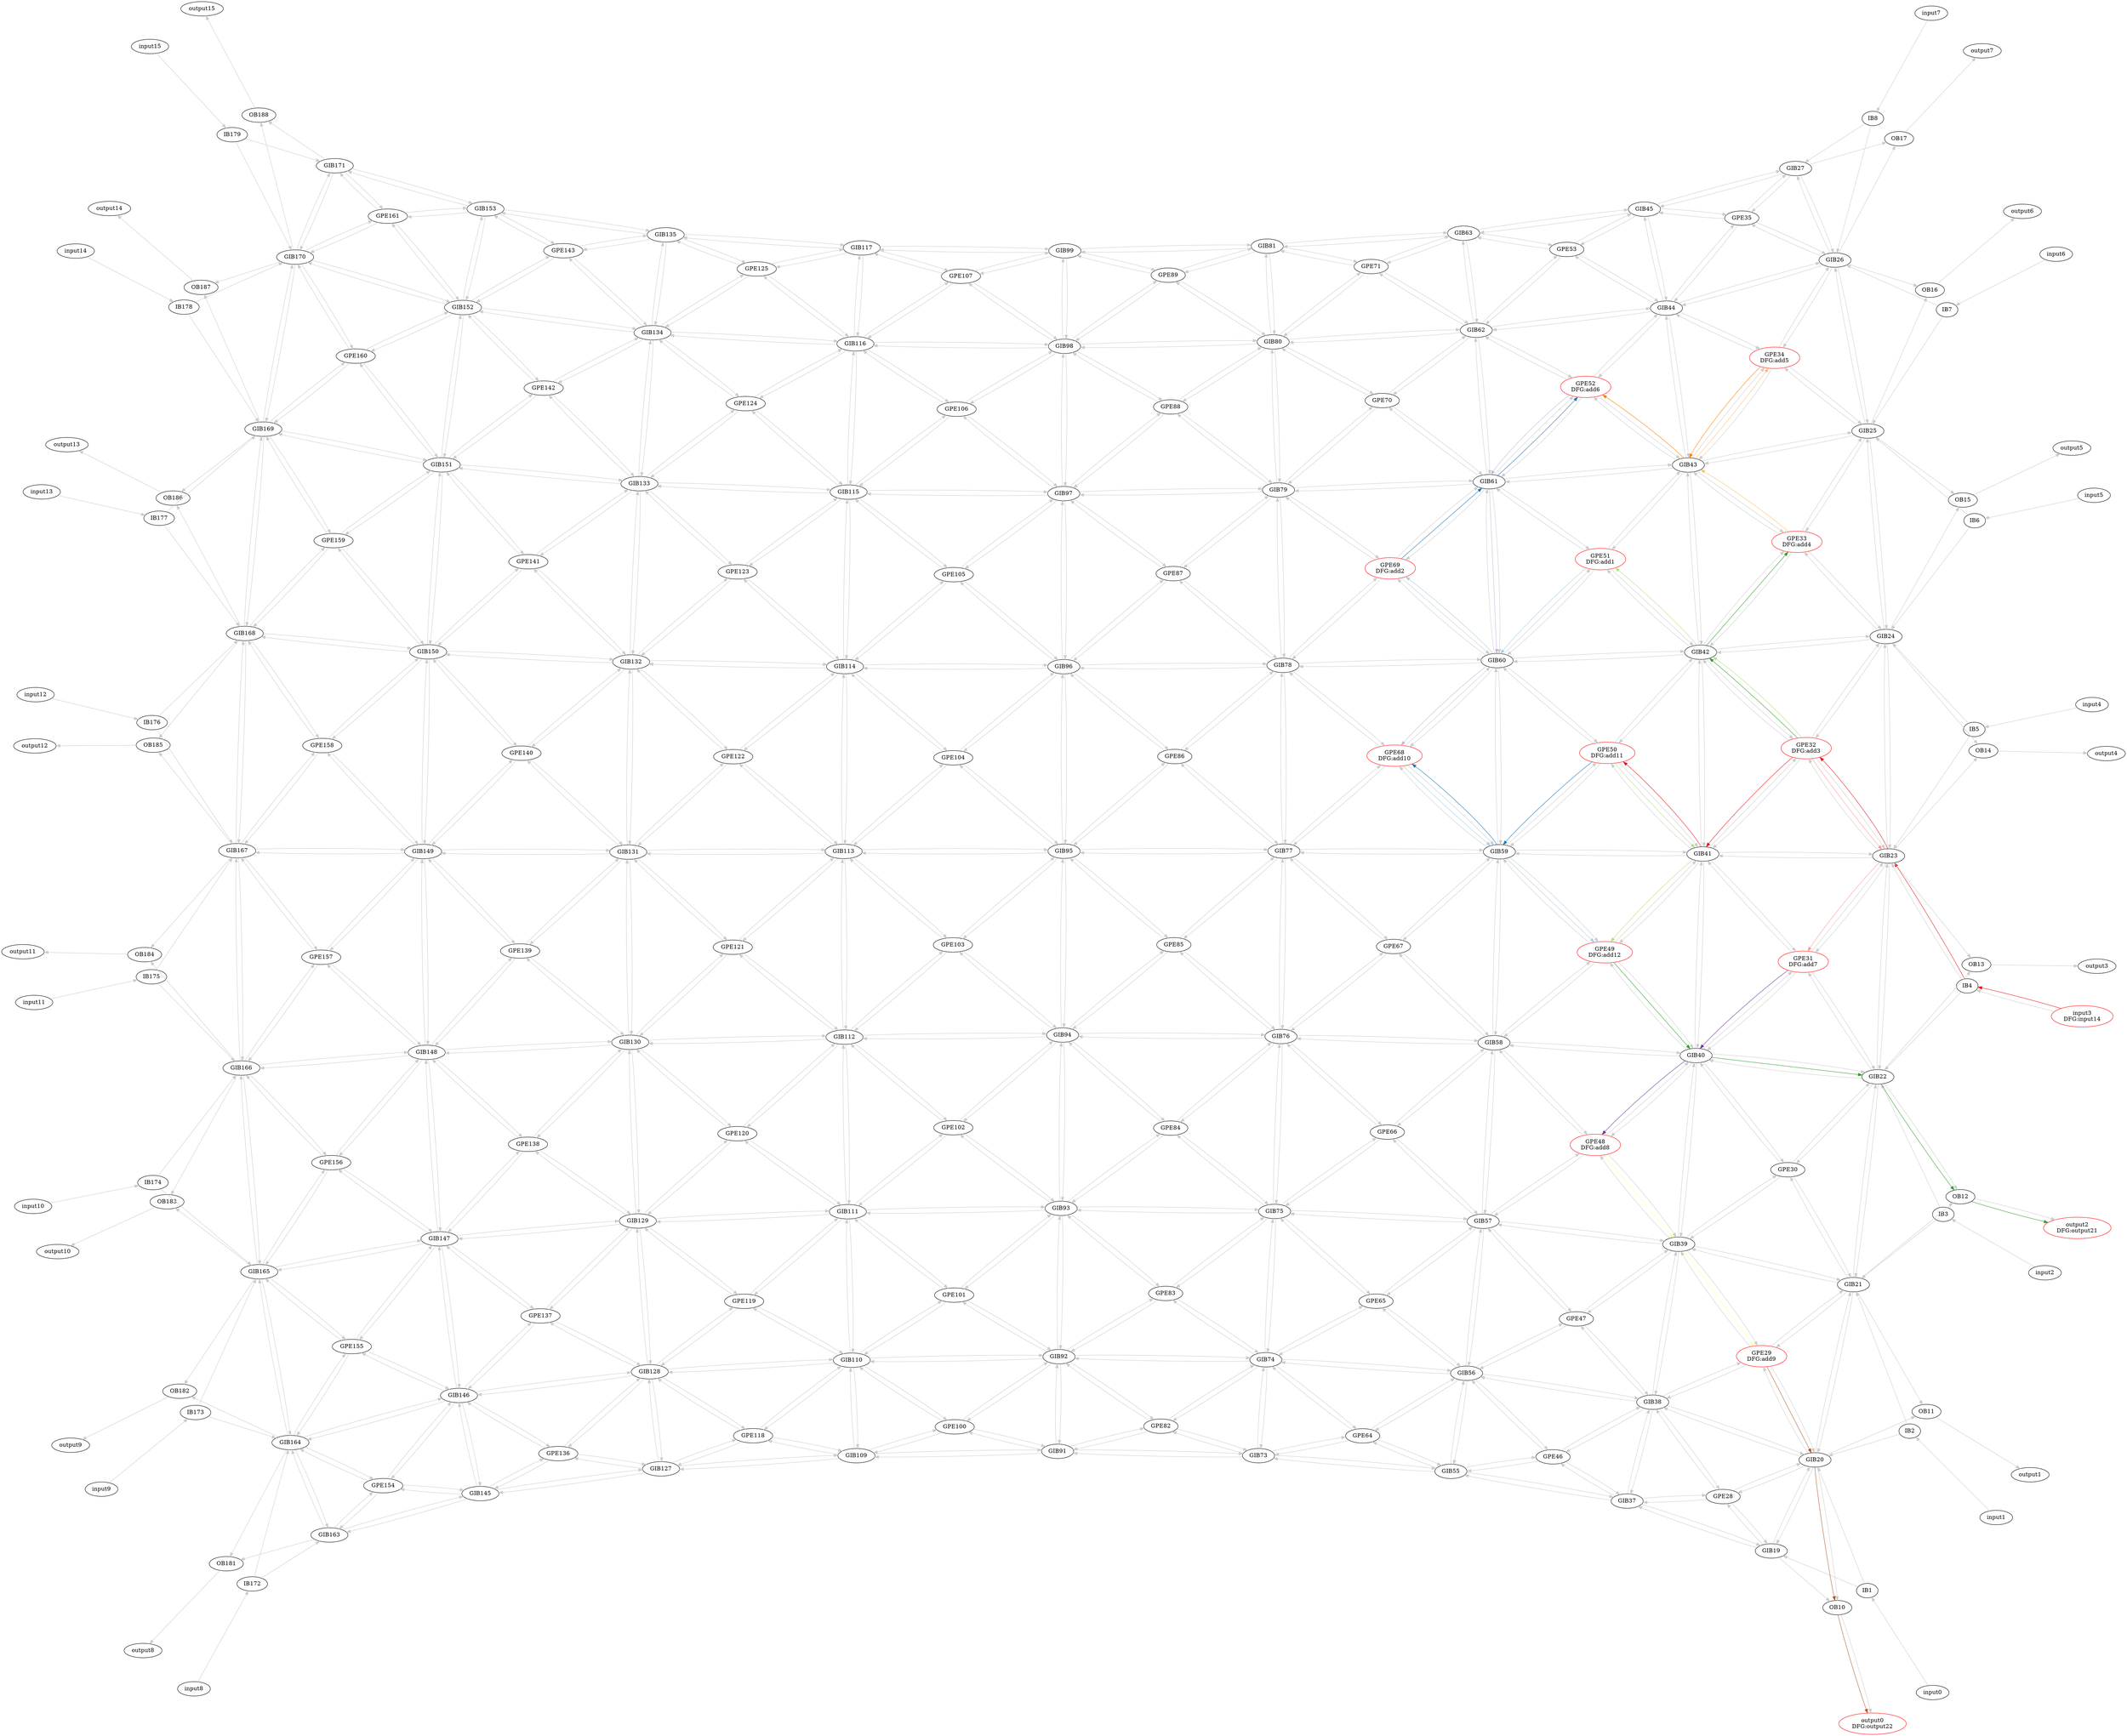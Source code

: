 Digraph G {
layout = sfdp;
overlap = scale;
input3[label = "input3\nDFG:input14", color = red];
input0;
input1;
input2;
input4;
input5;
input6;
input7;
input8;
input9;
input10;
input11;
input12;
input13;
input14;
input15;
output2[label = "output2\nDFG:output21", color = red];
output0[label = "output0\nDFG:output22", color = red];
OB10->output0[color = gray80];
output1;
OB11->output1[color = gray80];
OB12->output2[color = gray80];
output3;
OB13->output3[color = gray80];
output4;
OB14->output4[color = gray80];
output5;
OB15->output5[color = gray80];
output6;
OB16->output6[color = gray80];
output7;
OB17->output7[color = gray80];
output8;
OB181->output8[color = gray80];
output9;
OB182->output9[color = gray80];
output10;
OB183->output10[color = gray80];
output11;
OB184->output11[color = gray80];
output12;
OB185->output12[color = gray80];
output13;
OB186->output13[color = gray80];
output14;
OB187->output14[color = gray80];
output15;
OB188->output15[color = gray80];
IB1[label = "IB1", color = black];
input0->IB1[color = gray80];
IB2[label = "IB2", color = black];
input1->IB2[color = gray80];
IB3[label = "IB3", color = black];
input2->IB3[color = gray80];
IB4[label = "IB4", color = black];
input3->IB4[color = gray80];
IB5[label = "IB5", color = black];
input4->IB5[color = gray80];
IB6[label = "IB6", color = black];
input5->IB6[color = gray80];
IB7[label = "IB7", color = black];
input6->IB7[color = gray80];
IB8[label = "IB8", color = black];
input7->IB8[color = gray80];
OB10[label = "OB10", color = black];
GIB19->OB10[color = gray80];
GIB20->OB10[color = gray80];
OB11[label = "OB11", color = black];
GIB20->OB11[color = gray80];
GIB21->OB11[color = gray80];
OB12[label = "OB12", color = black];
GIB21->OB12[color = gray80];
GIB22->OB12[color = gray80];
OB13[label = "OB13", color = black];
GIB22->OB13[color = gray80];
GIB23->OB13[color = gray80];
OB14[label = "OB14", color = black];
GIB23->OB14[color = gray80];
GIB24->OB14[color = gray80];
OB15[label = "OB15", color = black];
GIB24->OB15[color = gray80];
GIB25->OB15[color = gray80];
OB16[label = "OB16", color = black];
GIB25->OB16[color = gray80];
GIB26->OB16[color = gray80];
OB17[label = "OB17", color = black];
GIB26->OB17[color = gray80];
GIB27->OB17[color = gray80];
GIB19[label = "GIB19", color = black];
IB1->GIB19[color = gray80];
GIB20->GIB19[color = gray80];
GPE28->GIB19[color = gray80];
GIB37->GIB19[color = gray80];
GIB20[label = "GIB20", color = black];
IB1->GIB20[color = gray80];
IB2->GIB20[color = gray80];
GIB19->GIB20[color = gray80];
GIB21->GIB20[color = gray80];
GPE28->GIB20[color = gray80];
GPE29->GIB20[color = gray80];
GIB38->GIB20[color = gray80];
GIB21[label = "GIB21", color = black];
IB2->GIB21[color = gray80];
IB3->GIB21[color = gray80];
GIB20->GIB21[color = gray80];
GIB22->GIB21[color = gray80];
GPE29->GIB21[color = gray80];
GPE30->GIB21[color = gray80];
GIB39->GIB21[color = gray80];
GIB22[label = "GIB22", color = black];
IB3->GIB22[color = gray80];
IB4->GIB22[color = gray80];
GIB21->GIB22[color = gray80];
GIB23->GIB22[color = gray80];
GPE30->GIB22[color = gray80];
GPE31->GIB22[color = gray80];
GIB40->GIB22[color = gray80];
GIB23[label = "GIB23", color = black];
IB4->GIB23[color = gray80];
IB5->GIB23[color = gray80];
GIB22->GIB23[color = gray80];
GIB24->GIB23[color = gray80];
GPE31->GIB23[color = gray80];
GPE32->GIB23[color = gray80];
GIB41->GIB23[color = gray80];
GIB24[label = "GIB24", color = black];
IB5->GIB24[color = gray80];
IB6->GIB24[color = gray80];
GIB23->GIB24[color = gray80];
GIB25->GIB24[color = gray80];
GPE32->GIB24[color = gray80];
GPE33->GIB24[color = gray80];
GIB42->GIB24[color = gray80];
GIB25[label = "GIB25", color = black];
IB6->GIB25[color = gray80];
IB7->GIB25[color = gray80];
GIB24->GIB25[color = gray80];
GIB26->GIB25[color = gray80];
GPE33->GIB25[color = gray80];
GPE34->GIB25[color = gray80];
GIB43->GIB25[color = gray80];
GIB26[label = "GIB26", color = black];
IB7->GIB26[color = gray80];
IB8->GIB26[color = gray80];
GIB25->GIB26[color = gray80];
GIB27->GIB26[color = gray80];
GPE34->GIB26[color = gray80];
GPE35->GIB26[color = gray80];
GIB44->GIB26[color = gray80];
GIB27[label = "GIB27", color = black];
IB8->GIB27[color = gray80];
GIB26->GIB27[color = gray80];
GPE35->GIB27[color = gray80];
GIB45->GIB27[color = gray80];
GPE28[label = "GPE28", color = black];
GIB19->GPE28[color = gray80];
GIB20->GPE28[color = gray80];
GIB37->GPE28[color = gray80];
GIB38->GPE28[color = gray80];
GPE29[label = "GPE29\nDFG:add9", color = red];
GIB20->GPE29[color = gray80];
GIB21->GPE29[color = gray80];
GIB38->GPE29[color = gray80];
GIB39->GPE29[color = gray80];
GPE30[label = "GPE30", color = black];
GIB21->GPE30[color = gray80];
GIB22->GPE30[color = gray80];
GIB39->GPE30[color = gray80];
GIB40->GPE30[color = gray80];
GPE31[label = "GPE31\nDFG:add7", color = red];
GIB22->GPE31[color = gray80];
GIB23->GPE31[color = gray80];
GIB40->GPE31[color = gray80];
GIB41->GPE31[color = gray80];
GPE32[label = "GPE32\nDFG:add3", color = red];
GIB23->GPE32[color = gray80];
GIB24->GPE32[color = gray80];
GIB41->GPE32[color = gray80];
GIB42->GPE32[color = gray80];
GPE33[label = "GPE33\nDFG:add4", color = red];
GIB24->GPE33[color = gray80];
GIB25->GPE33[color = gray80];
GIB42->GPE33[color = gray80];
GIB43->GPE33[color = gray80];
GPE34[label = "GPE34\nDFG:add5", color = red];
GIB25->GPE34[color = gray80];
GIB26->GPE34[color = gray80];
GIB43->GPE34[color = gray80];
GIB44->GPE34[color = gray80];
GPE35[label = "GPE35", color = black];
GIB26->GPE35[color = gray80];
GIB27->GPE35[color = gray80];
GIB44->GPE35[color = gray80];
GIB45->GPE35[color = gray80];
GIB37[label = "GIB37", color = black];
GIB19->GIB37[color = gray80];
GPE28->GIB37[color = gray80];
GIB38->GIB37[color = gray80];
GPE46->GIB37[color = gray80];
GIB55->GIB37[color = gray80];
GIB38[label = "GIB38", color = black];
GIB20->GIB38[color = gray80];
GPE28->GIB38[color = gray80];
GPE29->GIB38[color = gray80];
GIB37->GIB38[color = gray80];
GIB39->GIB38[color = gray80];
GPE46->GIB38[color = gray80];
GPE47->GIB38[color = gray80];
GIB56->GIB38[color = gray80];
GIB39[label = "GIB39", color = black];
GIB21->GIB39[color = gray80];
GPE29->GIB39[color = gray80];
GPE30->GIB39[color = gray80];
GIB38->GIB39[color = gray80];
GIB40->GIB39[color = gray80];
GPE47->GIB39[color = gray80];
GPE48->GIB39[color = gray80];
GIB57->GIB39[color = gray80];
GIB40[label = "GIB40", color = black];
GIB22->GIB40[color = gray80];
GPE30->GIB40[color = gray80];
GPE31->GIB40[color = gray80];
GIB39->GIB40[color = gray80];
GIB41->GIB40[color = gray80];
GPE48->GIB40[color = gray80];
GPE49->GIB40[color = gray80];
GIB58->GIB40[color = gray80];
GIB41[label = "GIB41", color = black];
GIB23->GIB41[color = gray80];
GPE31->GIB41[color = gray80];
GPE32->GIB41[color = gray80];
GIB40->GIB41[color = gray80];
GIB42->GIB41[color = gray80];
GPE49->GIB41[color = gray80];
GPE50->GIB41[color = gray80];
GIB59->GIB41[color = gray80];
GIB42[label = "GIB42", color = black];
GIB24->GIB42[color = gray80];
GPE32->GIB42[color = gray80];
GPE33->GIB42[color = gray80];
GIB41->GIB42[color = gray80];
GIB43->GIB42[color = gray80];
GPE50->GIB42[color = gray80];
GPE51->GIB42[color = gray80];
GIB60->GIB42[color = gray80];
GIB43[label = "GIB43", color = black];
GIB25->GIB43[color = gray80];
GPE33->GIB43[color = gray80];
GPE34->GIB43[color = gray80];
GIB42->GIB43[color = gray80];
GIB44->GIB43[color = gray80];
GPE51->GIB43[color = gray80];
GPE52->GIB43[color = gray80];
GIB61->GIB43[color = gray80];
GIB44[label = "GIB44", color = black];
GIB26->GIB44[color = gray80];
GPE34->GIB44[color = gray80];
GPE35->GIB44[color = gray80];
GIB43->GIB44[color = gray80];
GIB45->GIB44[color = gray80];
GPE52->GIB44[color = gray80];
GPE53->GIB44[color = gray80];
GIB62->GIB44[color = gray80];
GIB45[label = "GIB45", color = black];
GIB27->GIB45[color = gray80];
GPE35->GIB45[color = gray80];
GIB44->GIB45[color = gray80];
GPE53->GIB45[color = gray80];
GIB63->GIB45[color = gray80];
GPE46[label = "GPE46", color = black];
GIB37->GPE46[color = gray80];
GIB38->GPE46[color = gray80];
GIB55->GPE46[color = gray80];
GIB56->GPE46[color = gray80];
GPE47[label = "GPE47", color = black];
GIB38->GPE47[color = gray80];
GIB39->GPE47[color = gray80];
GIB56->GPE47[color = gray80];
GIB57->GPE47[color = gray80];
GPE48[label = "GPE48\nDFG:add8", color = red];
GIB39->GPE48[color = gray80];
GIB40->GPE48[color = gray80];
GIB57->GPE48[color = gray80];
GIB58->GPE48[color = gray80];
GPE49[label = "GPE49\nDFG:add12", color = red];
GIB40->GPE49[color = gray80];
GIB41->GPE49[color = gray80];
GIB58->GPE49[color = gray80];
GIB59->GPE49[color = gray80];
GPE50[label = "GPE50\nDFG:add11", color = red];
GIB41->GPE50[color = gray80];
GIB42->GPE50[color = gray80];
GIB59->GPE50[color = gray80];
GIB60->GPE50[color = gray80];
GPE51[label = "GPE51\nDFG:add1", color = red];
GIB42->GPE51[color = gray80];
GIB43->GPE51[color = gray80];
GIB60->GPE51[color = gray80];
GIB61->GPE51[color = gray80];
GPE52[label = "GPE52\nDFG:add6", color = red];
GIB43->GPE52[color = gray80];
GIB44->GPE52[color = gray80];
GIB61->GPE52[color = gray80];
GIB62->GPE52[color = gray80];
GPE53[label = "GPE53", color = black];
GIB44->GPE53[color = gray80];
GIB45->GPE53[color = gray80];
GIB62->GPE53[color = gray80];
GIB63->GPE53[color = gray80];
GIB55[label = "GIB55", color = black];
GIB37->GIB55[color = gray80];
GPE46->GIB55[color = gray80];
GIB56->GIB55[color = gray80];
GPE64->GIB55[color = gray80];
GIB73->GIB55[color = gray80];
GIB56[label = "GIB56", color = black];
GIB38->GIB56[color = gray80];
GPE46->GIB56[color = gray80];
GPE47->GIB56[color = gray80];
GIB55->GIB56[color = gray80];
GIB57->GIB56[color = gray80];
GPE64->GIB56[color = gray80];
GPE65->GIB56[color = gray80];
GIB74->GIB56[color = gray80];
GIB57[label = "GIB57", color = black];
GIB39->GIB57[color = gray80];
GPE47->GIB57[color = gray80];
GPE48->GIB57[color = gray80];
GIB56->GIB57[color = gray80];
GIB58->GIB57[color = gray80];
GPE65->GIB57[color = gray80];
GPE66->GIB57[color = gray80];
GIB75->GIB57[color = gray80];
GIB58[label = "GIB58", color = black];
GIB40->GIB58[color = gray80];
GPE48->GIB58[color = gray80];
GPE49->GIB58[color = gray80];
GIB57->GIB58[color = gray80];
GIB59->GIB58[color = gray80];
GPE66->GIB58[color = gray80];
GPE67->GIB58[color = gray80];
GIB76->GIB58[color = gray80];
GIB59[label = "GIB59", color = black];
GIB41->GIB59[color = gray80];
GPE49->GIB59[color = gray80];
GPE50->GIB59[color = gray80];
GIB58->GIB59[color = gray80];
GIB60->GIB59[color = gray80];
GPE67->GIB59[color = gray80];
GPE68->GIB59[color = gray80];
GIB77->GIB59[color = gray80];
GIB60[label = "GIB60", color = black];
GIB42->GIB60[color = gray80];
GPE50->GIB60[color = gray80];
GPE51->GIB60[color = gray80];
GIB59->GIB60[color = gray80];
GIB61->GIB60[color = gray80];
GPE68->GIB60[color = gray80];
GPE69->GIB60[color = gray80];
GIB78->GIB60[color = gray80];
GIB61[label = "GIB61", color = black];
GIB43->GIB61[color = gray80];
GPE51->GIB61[color = gray80];
GPE52->GIB61[color = gray80];
GIB60->GIB61[color = gray80];
GIB62->GIB61[color = gray80];
GPE69->GIB61[color = gray80];
GPE70->GIB61[color = gray80];
GIB79->GIB61[color = gray80];
GIB62[label = "GIB62", color = black];
GIB44->GIB62[color = gray80];
GPE52->GIB62[color = gray80];
GPE53->GIB62[color = gray80];
GIB61->GIB62[color = gray80];
GIB63->GIB62[color = gray80];
GPE70->GIB62[color = gray80];
GPE71->GIB62[color = gray80];
GIB80->GIB62[color = gray80];
GIB63[label = "GIB63", color = black];
GIB45->GIB63[color = gray80];
GPE53->GIB63[color = gray80];
GIB62->GIB63[color = gray80];
GPE71->GIB63[color = gray80];
GIB81->GIB63[color = gray80];
GPE64[label = "GPE64", color = black];
GIB55->GPE64[color = gray80];
GIB56->GPE64[color = gray80];
GIB73->GPE64[color = gray80];
GIB74->GPE64[color = gray80];
GPE65[label = "GPE65", color = black];
GIB56->GPE65[color = gray80];
GIB57->GPE65[color = gray80];
GIB74->GPE65[color = gray80];
GIB75->GPE65[color = gray80];
GPE66[label = "GPE66", color = black];
GIB57->GPE66[color = gray80];
GIB58->GPE66[color = gray80];
GIB75->GPE66[color = gray80];
GIB76->GPE66[color = gray80];
GPE67[label = "GPE67", color = black];
GIB58->GPE67[color = gray80];
GIB59->GPE67[color = gray80];
GIB76->GPE67[color = gray80];
GIB77->GPE67[color = gray80];
GPE68[label = "GPE68\nDFG:add10", color = red];
GIB59->GPE68[color = gray80];
GIB60->GPE68[color = gray80];
GIB77->GPE68[color = gray80];
GIB78->GPE68[color = gray80];
GPE69[label = "GPE69\nDFG:add2", color = red];
GIB60->GPE69[color = gray80];
GIB61->GPE69[color = gray80];
GIB78->GPE69[color = gray80];
GIB79->GPE69[color = gray80];
GPE70[label = "GPE70", color = black];
GIB61->GPE70[color = gray80];
GIB62->GPE70[color = gray80];
GIB79->GPE70[color = gray80];
GIB80->GPE70[color = gray80];
GPE71[label = "GPE71", color = black];
GIB62->GPE71[color = gray80];
GIB63->GPE71[color = gray80];
GIB80->GPE71[color = gray80];
GIB81->GPE71[color = gray80];
GIB73[label = "GIB73", color = black];
GIB55->GIB73[color = gray80];
GPE64->GIB73[color = gray80];
GIB74->GIB73[color = gray80];
GPE82->GIB73[color = gray80];
GIB91->GIB73[color = gray80];
GIB74[label = "GIB74", color = black];
GIB56->GIB74[color = gray80];
GPE64->GIB74[color = gray80];
GPE65->GIB74[color = gray80];
GIB73->GIB74[color = gray80];
GIB75->GIB74[color = gray80];
GPE82->GIB74[color = gray80];
GPE83->GIB74[color = gray80];
GIB92->GIB74[color = gray80];
GIB75[label = "GIB75", color = black];
GIB57->GIB75[color = gray80];
GPE65->GIB75[color = gray80];
GPE66->GIB75[color = gray80];
GIB74->GIB75[color = gray80];
GIB76->GIB75[color = gray80];
GPE83->GIB75[color = gray80];
GPE84->GIB75[color = gray80];
GIB93->GIB75[color = gray80];
GIB76[label = "GIB76", color = black];
GIB58->GIB76[color = gray80];
GPE66->GIB76[color = gray80];
GPE67->GIB76[color = gray80];
GIB75->GIB76[color = gray80];
GIB77->GIB76[color = gray80];
GPE84->GIB76[color = gray80];
GPE85->GIB76[color = gray80];
GIB94->GIB76[color = gray80];
GIB77[label = "GIB77", color = black];
GIB59->GIB77[color = gray80];
GPE67->GIB77[color = gray80];
GPE68->GIB77[color = gray80];
GIB76->GIB77[color = gray80];
GIB78->GIB77[color = gray80];
GPE85->GIB77[color = gray80];
GPE86->GIB77[color = gray80];
GIB95->GIB77[color = gray80];
GIB78[label = "GIB78", color = black];
GIB60->GIB78[color = gray80];
GPE68->GIB78[color = gray80];
GPE69->GIB78[color = gray80];
GIB77->GIB78[color = gray80];
GIB79->GIB78[color = gray80];
GPE86->GIB78[color = gray80];
GPE87->GIB78[color = gray80];
GIB96->GIB78[color = gray80];
GIB79[label = "GIB79", color = black];
GIB61->GIB79[color = gray80];
GPE69->GIB79[color = gray80];
GPE70->GIB79[color = gray80];
GIB78->GIB79[color = gray80];
GIB80->GIB79[color = gray80];
GPE87->GIB79[color = gray80];
GPE88->GIB79[color = gray80];
GIB97->GIB79[color = gray80];
GIB80[label = "GIB80", color = black];
GIB62->GIB80[color = gray80];
GPE70->GIB80[color = gray80];
GPE71->GIB80[color = gray80];
GIB79->GIB80[color = gray80];
GIB81->GIB80[color = gray80];
GPE88->GIB80[color = gray80];
GPE89->GIB80[color = gray80];
GIB98->GIB80[color = gray80];
GIB81[label = "GIB81", color = black];
GIB63->GIB81[color = gray80];
GPE71->GIB81[color = gray80];
GIB80->GIB81[color = gray80];
GPE89->GIB81[color = gray80];
GIB99->GIB81[color = gray80];
GPE82[label = "GPE82", color = black];
GIB73->GPE82[color = gray80];
GIB74->GPE82[color = gray80];
GIB91->GPE82[color = gray80];
GIB92->GPE82[color = gray80];
GPE83[label = "GPE83", color = black];
GIB74->GPE83[color = gray80];
GIB75->GPE83[color = gray80];
GIB92->GPE83[color = gray80];
GIB93->GPE83[color = gray80];
GPE84[label = "GPE84", color = black];
GIB75->GPE84[color = gray80];
GIB76->GPE84[color = gray80];
GIB93->GPE84[color = gray80];
GIB94->GPE84[color = gray80];
GPE85[label = "GPE85", color = black];
GIB76->GPE85[color = gray80];
GIB77->GPE85[color = gray80];
GIB94->GPE85[color = gray80];
GIB95->GPE85[color = gray80];
GPE86[label = "GPE86", color = black];
GIB77->GPE86[color = gray80];
GIB78->GPE86[color = gray80];
GIB95->GPE86[color = gray80];
GIB96->GPE86[color = gray80];
GPE87[label = "GPE87", color = black];
GIB78->GPE87[color = gray80];
GIB79->GPE87[color = gray80];
GIB96->GPE87[color = gray80];
GIB97->GPE87[color = gray80];
GPE88[label = "GPE88", color = black];
GIB79->GPE88[color = gray80];
GIB80->GPE88[color = gray80];
GIB97->GPE88[color = gray80];
GIB98->GPE88[color = gray80];
GPE89[label = "GPE89", color = black];
GIB80->GPE89[color = gray80];
GIB81->GPE89[color = gray80];
GIB98->GPE89[color = gray80];
GIB99->GPE89[color = gray80];
GIB91[label = "GIB91", color = black];
GIB73->GIB91[color = gray80];
GPE82->GIB91[color = gray80];
GIB92->GIB91[color = gray80];
GPE100->GIB91[color = gray80];
GIB109->GIB91[color = gray80];
GIB92[label = "GIB92", color = black];
GIB74->GIB92[color = gray80];
GPE82->GIB92[color = gray80];
GPE83->GIB92[color = gray80];
GIB91->GIB92[color = gray80];
GIB93->GIB92[color = gray80];
GPE100->GIB92[color = gray80];
GPE101->GIB92[color = gray80];
GIB110->GIB92[color = gray80];
GIB93[label = "GIB93", color = black];
GIB75->GIB93[color = gray80];
GPE83->GIB93[color = gray80];
GPE84->GIB93[color = gray80];
GIB92->GIB93[color = gray80];
GIB94->GIB93[color = gray80];
GPE101->GIB93[color = gray80];
GPE102->GIB93[color = gray80];
GIB111->GIB93[color = gray80];
GIB94[label = "GIB94", color = black];
GIB76->GIB94[color = gray80];
GPE84->GIB94[color = gray80];
GPE85->GIB94[color = gray80];
GIB93->GIB94[color = gray80];
GIB95->GIB94[color = gray80];
GPE102->GIB94[color = gray80];
GPE103->GIB94[color = gray80];
GIB112->GIB94[color = gray80];
GIB95[label = "GIB95", color = black];
GIB77->GIB95[color = gray80];
GPE85->GIB95[color = gray80];
GPE86->GIB95[color = gray80];
GIB94->GIB95[color = gray80];
GIB96->GIB95[color = gray80];
GPE103->GIB95[color = gray80];
GPE104->GIB95[color = gray80];
GIB113->GIB95[color = gray80];
GIB96[label = "GIB96", color = black];
GIB78->GIB96[color = gray80];
GPE86->GIB96[color = gray80];
GPE87->GIB96[color = gray80];
GIB95->GIB96[color = gray80];
GIB97->GIB96[color = gray80];
GPE104->GIB96[color = gray80];
GPE105->GIB96[color = gray80];
GIB114->GIB96[color = gray80];
GIB97[label = "GIB97", color = black];
GIB79->GIB97[color = gray80];
GPE87->GIB97[color = gray80];
GPE88->GIB97[color = gray80];
GIB96->GIB97[color = gray80];
GIB98->GIB97[color = gray80];
GPE105->GIB97[color = gray80];
GPE106->GIB97[color = gray80];
GIB115->GIB97[color = gray80];
GIB98[label = "GIB98", color = black];
GIB80->GIB98[color = gray80];
GPE88->GIB98[color = gray80];
GPE89->GIB98[color = gray80];
GIB97->GIB98[color = gray80];
GIB99->GIB98[color = gray80];
GPE106->GIB98[color = gray80];
GPE107->GIB98[color = gray80];
GIB116->GIB98[color = gray80];
GIB99[label = "GIB99", color = black];
GIB81->GIB99[color = gray80];
GPE89->GIB99[color = gray80];
GIB98->GIB99[color = gray80];
GPE107->GIB99[color = gray80];
GIB117->GIB99[color = gray80];
GPE100[label = "GPE100", color = black];
GIB91->GPE100[color = gray80];
GIB92->GPE100[color = gray80];
GIB109->GPE100[color = gray80];
GIB110->GPE100[color = gray80];
GPE101[label = "GPE101", color = black];
GIB92->GPE101[color = gray80];
GIB93->GPE101[color = gray80];
GIB110->GPE101[color = gray80];
GIB111->GPE101[color = gray80];
GPE102[label = "GPE102", color = black];
GIB93->GPE102[color = gray80];
GIB94->GPE102[color = gray80];
GIB111->GPE102[color = gray80];
GIB112->GPE102[color = gray80];
GPE103[label = "GPE103", color = black];
GIB94->GPE103[color = gray80];
GIB95->GPE103[color = gray80];
GIB112->GPE103[color = gray80];
GIB113->GPE103[color = gray80];
GPE104[label = "GPE104", color = black];
GIB95->GPE104[color = gray80];
GIB96->GPE104[color = gray80];
GIB113->GPE104[color = gray80];
GIB114->GPE104[color = gray80];
GPE105[label = "GPE105", color = black];
GIB96->GPE105[color = gray80];
GIB97->GPE105[color = gray80];
GIB114->GPE105[color = gray80];
GIB115->GPE105[color = gray80];
GPE106[label = "GPE106", color = black];
GIB97->GPE106[color = gray80];
GIB98->GPE106[color = gray80];
GIB115->GPE106[color = gray80];
GIB116->GPE106[color = gray80];
GPE107[label = "GPE107", color = black];
GIB98->GPE107[color = gray80];
GIB99->GPE107[color = gray80];
GIB116->GPE107[color = gray80];
GIB117->GPE107[color = gray80];
GIB109[label = "GIB109", color = black];
GIB91->GIB109[color = gray80];
GPE100->GIB109[color = gray80];
GIB110->GIB109[color = gray80];
GPE118->GIB109[color = gray80];
GIB127->GIB109[color = gray80];
GIB110[label = "GIB110", color = black];
GIB92->GIB110[color = gray80];
GPE100->GIB110[color = gray80];
GPE101->GIB110[color = gray80];
GIB109->GIB110[color = gray80];
GIB111->GIB110[color = gray80];
GPE118->GIB110[color = gray80];
GPE119->GIB110[color = gray80];
GIB128->GIB110[color = gray80];
GIB111[label = "GIB111", color = black];
GIB93->GIB111[color = gray80];
GPE101->GIB111[color = gray80];
GPE102->GIB111[color = gray80];
GIB110->GIB111[color = gray80];
GIB112->GIB111[color = gray80];
GPE119->GIB111[color = gray80];
GPE120->GIB111[color = gray80];
GIB129->GIB111[color = gray80];
GIB112[label = "GIB112", color = black];
GIB94->GIB112[color = gray80];
GPE102->GIB112[color = gray80];
GPE103->GIB112[color = gray80];
GIB111->GIB112[color = gray80];
GIB113->GIB112[color = gray80];
GPE120->GIB112[color = gray80];
GPE121->GIB112[color = gray80];
GIB130->GIB112[color = gray80];
GIB113[label = "GIB113", color = black];
GIB95->GIB113[color = gray80];
GPE103->GIB113[color = gray80];
GPE104->GIB113[color = gray80];
GIB112->GIB113[color = gray80];
GIB114->GIB113[color = gray80];
GPE121->GIB113[color = gray80];
GPE122->GIB113[color = gray80];
GIB131->GIB113[color = gray80];
GIB114[label = "GIB114", color = black];
GIB96->GIB114[color = gray80];
GPE104->GIB114[color = gray80];
GPE105->GIB114[color = gray80];
GIB113->GIB114[color = gray80];
GIB115->GIB114[color = gray80];
GPE122->GIB114[color = gray80];
GPE123->GIB114[color = gray80];
GIB132->GIB114[color = gray80];
GIB115[label = "GIB115", color = black];
GIB97->GIB115[color = gray80];
GPE105->GIB115[color = gray80];
GPE106->GIB115[color = gray80];
GIB114->GIB115[color = gray80];
GIB116->GIB115[color = gray80];
GPE123->GIB115[color = gray80];
GPE124->GIB115[color = gray80];
GIB133->GIB115[color = gray80];
GIB116[label = "GIB116", color = black];
GIB98->GIB116[color = gray80];
GPE106->GIB116[color = gray80];
GPE107->GIB116[color = gray80];
GIB115->GIB116[color = gray80];
GIB117->GIB116[color = gray80];
GPE124->GIB116[color = gray80];
GPE125->GIB116[color = gray80];
GIB134->GIB116[color = gray80];
GIB117[label = "GIB117", color = black];
GIB99->GIB117[color = gray80];
GPE107->GIB117[color = gray80];
GIB116->GIB117[color = gray80];
GPE125->GIB117[color = gray80];
GIB135->GIB117[color = gray80];
GPE118[label = "GPE118", color = black];
GIB109->GPE118[color = gray80];
GIB110->GPE118[color = gray80];
GIB127->GPE118[color = gray80];
GIB128->GPE118[color = gray80];
GPE119[label = "GPE119", color = black];
GIB110->GPE119[color = gray80];
GIB111->GPE119[color = gray80];
GIB128->GPE119[color = gray80];
GIB129->GPE119[color = gray80];
GPE120[label = "GPE120", color = black];
GIB111->GPE120[color = gray80];
GIB112->GPE120[color = gray80];
GIB129->GPE120[color = gray80];
GIB130->GPE120[color = gray80];
GPE121[label = "GPE121", color = black];
GIB112->GPE121[color = gray80];
GIB113->GPE121[color = gray80];
GIB130->GPE121[color = gray80];
GIB131->GPE121[color = gray80];
GPE122[label = "GPE122", color = black];
GIB113->GPE122[color = gray80];
GIB114->GPE122[color = gray80];
GIB131->GPE122[color = gray80];
GIB132->GPE122[color = gray80];
GPE123[label = "GPE123", color = black];
GIB114->GPE123[color = gray80];
GIB115->GPE123[color = gray80];
GIB132->GPE123[color = gray80];
GIB133->GPE123[color = gray80];
GPE124[label = "GPE124", color = black];
GIB115->GPE124[color = gray80];
GIB116->GPE124[color = gray80];
GIB133->GPE124[color = gray80];
GIB134->GPE124[color = gray80];
GPE125[label = "GPE125", color = black];
GIB116->GPE125[color = gray80];
GIB117->GPE125[color = gray80];
GIB134->GPE125[color = gray80];
GIB135->GPE125[color = gray80];
GIB127[label = "GIB127", color = black];
GIB109->GIB127[color = gray80];
GPE118->GIB127[color = gray80];
GIB128->GIB127[color = gray80];
GPE136->GIB127[color = gray80];
GIB145->GIB127[color = gray80];
GIB128[label = "GIB128", color = black];
GIB110->GIB128[color = gray80];
GPE118->GIB128[color = gray80];
GPE119->GIB128[color = gray80];
GIB127->GIB128[color = gray80];
GIB129->GIB128[color = gray80];
GPE136->GIB128[color = gray80];
GPE137->GIB128[color = gray80];
GIB146->GIB128[color = gray80];
GIB129[label = "GIB129", color = black];
GIB111->GIB129[color = gray80];
GPE119->GIB129[color = gray80];
GPE120->GIB129[color = gray80];
GIB128->GIB129[color = gray80];
GIB130->GIB129[color = gray80];
GPE137->GIB129[color = gray80];
GPE138->GIB129[color = gray80];
GIB147->GIB129[color = gray80];
GIB130[label = "GIB130", color = black];
GIB112->GIB130[color = gray80];
GPE120->GIB130[color = gray80];
GPE121->GIB130[color = gray80];
GIB129->GIB130[color = gray80];
GIB131->GIB130[color = gray80];
GPE138->GIB130[color = gray80];
GPE139->GIB130[color = gray80];
GIB148->GIB130[color = gray80];
GIB131[label = "GIB131", color = black];
GIB113->GIB131[color = gray80];
GPE121->GIB131[color = gray80];
GPE122->GIB131[color = gray80];
GIB130->GIB131[color = gray80];
GIB132->GIB131[color = gray80];
GPE139->GIB131[color = gray80];
GPE140->GIB131[color = gray80];
GIB149->GIB131[color = gray80];
GIB132[label = "GIB132", color = black];
GIB114->GIB132[color = gray80];
GPE122->GIB132[color = gray80];
GPE123->GIB132[color = gray80];
GIB131->GIB132[color = gray80];
GIB133->GIB132[color = gray80];
GPE140->GIB132[color = gray80];
GPE141->GIB132[color = gray80];
GIB150->GIB132[color = gray80];
GIB133[label = "GIB133", color = black];
GIB115->GIB133[color = gray80];
GPE123->GIB133[color = gray80];
GPE124->GIB133[color = gray80];
GIB132->GIB133[color = gray80];
GIB134->GIB133[color = gray80];
GPE141->GIB133[color = gray80];
GPE142->GIB133[color = gray80];
GIB151->GIB133[color = gray80];
GIB134[label = "GIB134", color = black];
GIB116->GIB134[color = gray80];
GPE124->GIB134[color = gray80];
GPE125->GIB134[color = gray80];
GIB133->GIB134[color = gray80];
GIB135->GIB134[color = gray80];
GPE142->GIB134[color = gray80];
GPE143->GIB134[color = gray80];
GIB152->GIB134[color = gray80];
GIB135[label = "GIB135", color = black];
GIB117->GIB135[color = gray80];
GPE125->GIB135[color = gray80];
GIB134->GIB135[color = gray80];
GPE143->GIB135[color = gray80];
GIB153->GIB135[color = gray80];
GPE136[label = "GPE136", color = black];
GIB127->GPE136[color = gray80];
GIB128->GPE136[color = gray80];
GIB145->GPE136[color = gray80];
GIB146->GPE136[color = gray80];
GPE137[label = "GPE137", color = black];
GIB128->GPE137[color = gray80];
GIB129->GPE137[color = gray80];
GIB146->GPE137[color = gray80];
GIB147->GPE137[color = gray80];
GPE138[label = "GPE138", color = black];
GIB129->GPE138[color = gray80];
GIB130->GPE138[color = gray80];
GIB147->GPE138[color = gray80];
GIB148->GPE138[color = gray80];
GPE139[label = "GPE139", color = black];
GIB130->GPE139[color = gray80];
GIB131->GPE139[color = gray80];
GIB148->GPE139[color = gray80];
GIB149->GPE139[color = gray80];
GPE140[label = "GPE140", color = black];
GIB131->GPE140[color = gray80];
GIB132->GPE140[color = gray80];
GIB149->GPE140[color = gray80];
GIB150->GPE140[color = gray80];
GPE141[label = "GPE141", color = black];
GIB132->GPE141[color = gray80];
GIB133->GPE141[color = gray80];
GIB150->GPE141[color = gray80];
GIB151->GPE141[color = gray80];
GPE142[label = "GPE142", color = black];
GIB133->GPE142[color = gray80];
GIB134->GPE142[color = gray80];
GIB151->GPE142[color = gray80];
GIB152->GPE142[color = gray80];
GPE143[label = "GPE143", color = black];
GIB134->GPE143[color = gray80];
GIB135->GPE143[color = gray80];
GIB152->GPE143[color = gray80];
GIB153->GPE143[color = gray80];
GIB145[label = "GIB145", color = black];
GIB127->GIB145[color = gray80];
GPE136->GIB145[color = gray80];
GIB146->GIB145[color = gray80];
GPE154->GIB145[color = gray80];
GIB163->GIB145[color = gray80];
GIB146[label = "GIB146", color = black];
GIB128->GIB146[color = gray80];
GPE136->GIB146[color = gray80];
GPE137->GIB146[color = gray80];
GIB145->GIB146[color = gray80];
GIB147->GIB146[color = gray80];
GPE154->GIB146[color = gray80];
GPE155->GIB146[color = gray80];
GIB164->GIB146[color = gray80];
GIB147[label = "GIB147", color = black];
GIB129->GIB147[color = gray80];
GPE137->GIB147[color = gray80];
GPE138->GIB147[color = gray80];
GIB146->GIB147[color = gray80];
GIB148->GIB147[color = gray80];
GPE155->GIB147[color = gray80];
GPE156->GIB147[color = gray80];
GIB165->GIB147[color = gray80];
GIB148[label = "GIB148", color = black];
GIB130->GIB148[color = gray80];
GPE138->GIB148[color = gray80];
GPE139->GIB148[color = gray80];
GIB147->GIB148[color = gray80];
GIB149->GIB148[color = gray80];
GPE156->GIB148[color = gray80];
GPE157->GIB148[color = gray80];
GIB166->GIB148[color = gray80];
GIB149[label = "GIB149", color = black];
GIB131->GIB149[color = gray80];
GPE139->GIB149[color = gray80];
GPE140->GIB149[color = gray80];
GIB148->GIB149[color = gray80];
GIB150->GIB149[color = gray80];
GPE157->GIB149[color = gray80];
GPE158->GIB149[color = gray80];
GIB167->GIB149[color = gray80];
GIB150[label = "GIB150", color = black];
GIB132->GIB150[color = gray80];
GPE140->GIB150[color = gray80];
GPE141->GIB150[color = gray80];
GIB149->GIB150[color = gray80];
GIB151->GIB150[color = gray80];
GPE158->GIB150[color = gray80];
GPE159->GIB150[color = gray80];
GIB168->GIB150[color = gray80];
GIB151[label = "GIB151", color = black];
GIB133->GIB151[color = gray80];
GPE141->GIB151[color = gray80];
GPE142->GIB151[color = gray80];
GIB150->GIB151[color = gray80];
GIB152->GIB151[color = gray80];
GPE159->GIB151[color = gray80];
GPE160->GIB151[color = gray80];
GIB169->GIB151[color = gray80];
GIB152[label = "GIB152", color = black];
GIB134->GIB152[color = gray80];
GPE142->GIB152[color = gray80];
GPE143->GIB152[color = gray80];
GIB151->GIB152[color = gray80];
GIB153->GIB152[color = gray80];
GPE160->GIB152[color = gray80];
GPE161->GIB152[color = gray80];
GIB170->GIB152[color = gray80];
GIB153[label = "GIB153", color = black];
GIB135->GIB153[color = gray80];
GPE143->GIB153[color = gray80];
GIB152->GIB153[color = gray80];
GPE161->GIB153[color = gray80];
GIB171->GIB153[color = gray80];
GPE154[label = "GPE154", color = black];
GIB145->GPE154[color = gray80];
GIB146->GPE154[color = gray80];
GIB163->GPE154[color = gray80];
GIB164->GPE154[color = gray80];
GPE155[label = "GPE155", color = black];
GIB146->GPE155[color = gray80];
GIB147->GPE155[color = gray80];
GIB164->GPE155[color = gray80];
GIB165->GPE155[color = gray80];
GPE156[label = "GPE156", color = black];
GIB147->GPE156[color = gray80];
GIB148->GPE156[color = gray80];
GIB165->GPE156[color = gray80];
GIB166->GPE156[color = gray80];
GPE157[label = "GPE157", color = black];
GIB148->GPE157[color = gray80];
GIB149->GPE157[color = gray80];
GIB166->GPE157[color = gray80];
GIB167->GPE157[color = gray80];
GPE158[label = "GPE158", color = black];
GIB149->GPE158[color = gray80];
GIB150->GPE158[color = gray80];
GIB167->GPE158[color = gray80];
GIB168->GPE158[color = gray80];
GPE159[label = "GPE159", color = black];
GIB150->GPE159[color = gray80];
GIB151->GPE159[color = gray80];
GIB168->GPE159[color = gray80];
GIB169->GPE159[color = gray80];
GPE160[label = "GPE160", color = black];
GIB151->GPE160[color = gray80];
GIB152->GPE160[color = gray80];
GIB169->GPE160[color = gray80];
GIB170->GPE160[color = gray80];
GPE161[label = "GPE161", color = black];
GIB152->GPE161[color = gray80];
GIB153->GPE161[color = gray80];
GIB170->GPE161[color = gray80];
GIB171->GPE161[color = gray80];
GIB163[label = "GIB163", color = black];
GIB145->GIB163[color = gray80];
GPE154->GIB163[color = gray80];
GIB164->GIB163[color = gray80];
IB172->GIB163[color = gray80];
GIB164[label = "GIB164", color = black];
GIB146->GIB164[color = gray80];
GPE154->GIB164[color = gray80];
GPE155->GIB164[color = gray80];
GIB163->GIB164[color = gray80];
GIB165->GIB164[color = gray80];
IB172->GIB164[color = gray80];
IB173->GIB164[color = gray80];
GIB165[label = "GIB165", color = black];
GIB147->GIB165[color = gray80];
GPE155->GIB165[color = gray80];
GPE156->GIB165[color = gray80];
GIB164->GIB165[color = gray80];
GIB166->GIB165[color = gray80];
IB173->GIB165[color = gray80];
IB174->GIB165[color = gray80];
GIB166[label = "GIB166", color = black];
GIB148->GIB166[color = gray80];
GPE156->GIB166[color = gray80];
GPE157->GIB166[color = gray80];
GIB165->GIB166[color = gray80];
GIB167->GIB166[color = gray80];
IB174->GIB166[color = gray80];
IB175->GIB166[color = gray80];
GIB167[label = "GIB167", color = black];
GIB149->GIB167[color = gray80];
GPE157->GIB167[color = gray80];
GPE158->GIB167[color = gray80];
GIB166->GIB167[color = gray80];
GIB168->GIB167[color = gray80];
IB175->GIB167[color = gray80];
IB176->GIB167[color = gray80];
GIB168[label = "GIB168", color = black];
GIB150->GIB168[color = gray80];
GPE158->GIB168[color = gray80];
GPE159->GIB168[color = gray80];
GIB167->GIB168[color = gray80];
GIB169->GIB168[color = gray80];
IB176->GIB168[color = gray80];
IB177->GIB168[color = gray80];
GIB169[label = "GIB169", color = black];
GIB151->GIB169[color = gray80];
GPE159->GIB169[color = gray80];
GPE160->GIB169[color = gray80];
GIB168->GIB169[color = gray80];
GIB170->GIB169[color = gray80];
IB177->GIB169[color = gray80];
IB178->GIB169[color = gray80];
GIB170[label = "GIB170", color = black];
GIB152->GIB170[color = gray80];
GPE160->GIB170[color = gray80];
GPE161->GIB170[color = gray80];
GIB169->GIB170[color = gray80];
GIB171->GIB170[color = gray80];
IB178->GIB170[color = gray80];
IB179->GIB170[color = gray80];
GIB171[label = "GIB171", color = black];
GIB153->GIB171[color = gray80];
GPE161->GIB171[color = gray80];
GIB170->GIB171[color = gray80];
IB179->GIB171[color = gray80];
IB172[label = "IB172", color = black];
input8->IB172[color = gray80];
IB173[label = "IB173", color = black];
input9->IB173[color = gray80];
IB174[label = "IB174", color = black];
input10->IB174[color = gray80];
IB175[label = "IB175", color = black];
input11->IB175[color = gray80];
IB176[label = "IB176", color = black];
input12->IB176[color = gray80];
IB177[label = "IB177", color = black];
input13->IB177[color = gray80];
IB178[label = "IB178", color = black];
input14->IB178[color = gray80];
IB179[label = "IB179", color = black];
input15->IB179[color = gray80];
OB181[label = "OB181", color = black];
GIB163->OB181[color = gray80];
GIB164->OB181[color = gray80];
OB182[label = "OB182", color = black];
GIB164->OB182[color = gray80];
GIB165->OB182[color = gray80];
OB183[label = "OB183", color = black];
GIB165->OB183[color = gray80];
GIB166->OB183[color = gray80];
OB184[label = "OB184", color = black];
GIB166->OB184[color = gray80];
GIB167->OB184[color = gray80];
OB185[label = "OB185", color = black];
GIB167->OB185[color = gray80];
GIB168->OB185[color = gray80];
OB186[label = "OB186", color = black];
GIB168->OB186[color = gray80];
GIB169->OB186[color = gray80];
OB187[label = "OB187", color = black];
GIB169->OB187[color = gray80];
GIB170->OB187[color = gray80];
OB188[label = "OB188", color = black];
GIB170->OB188[color = gray80];
GIB171->OB188[color = gray80];
edge [colorscheme=paired12];
GPE51->GIB60->GPE69[weight = 4, color = 1];
GPE69->GIB61->GPE52[weight = 4, color = 2];
GPE32->GIB42->GPE51[weight = 4, color = 3];
GPE32->GIB42->GPE33[weight = 4, color = 4];
GPE32->GIB23->GPE31[weight = 4, color = 5];
GPE32->GIB41->GPE50[weight = 4, color = 6];
GPE33->GIB43->GPE34[weight = 4, color = 7];
GPE34->GIB43->GPE52[weight = 4, color = 8];
GPE52->GIB61->GIB60->GPE68[weight = 4, color = 9];
GPE31->GIB40->GPE48[weight = 4, color = 10];
GPE48->GIB39->GPE29[weight = 4, color = 11];
GPE29->GIB20->OB10->output0[weight = 4, color = 12];
GPE68->GIB59->GPE49[weight = 4, color = 1];
GPE50->GIB59->GPE68[weight = 4, color = 2];
GPE50->GIB41->GPE49[weight = 4, color = 3];
GPE49->GIB40->GIB22->OB12->output2[weight = 4, color = 4];
input3->IB4->GIB23->GPE32[weight = 4, color = 6];
}
